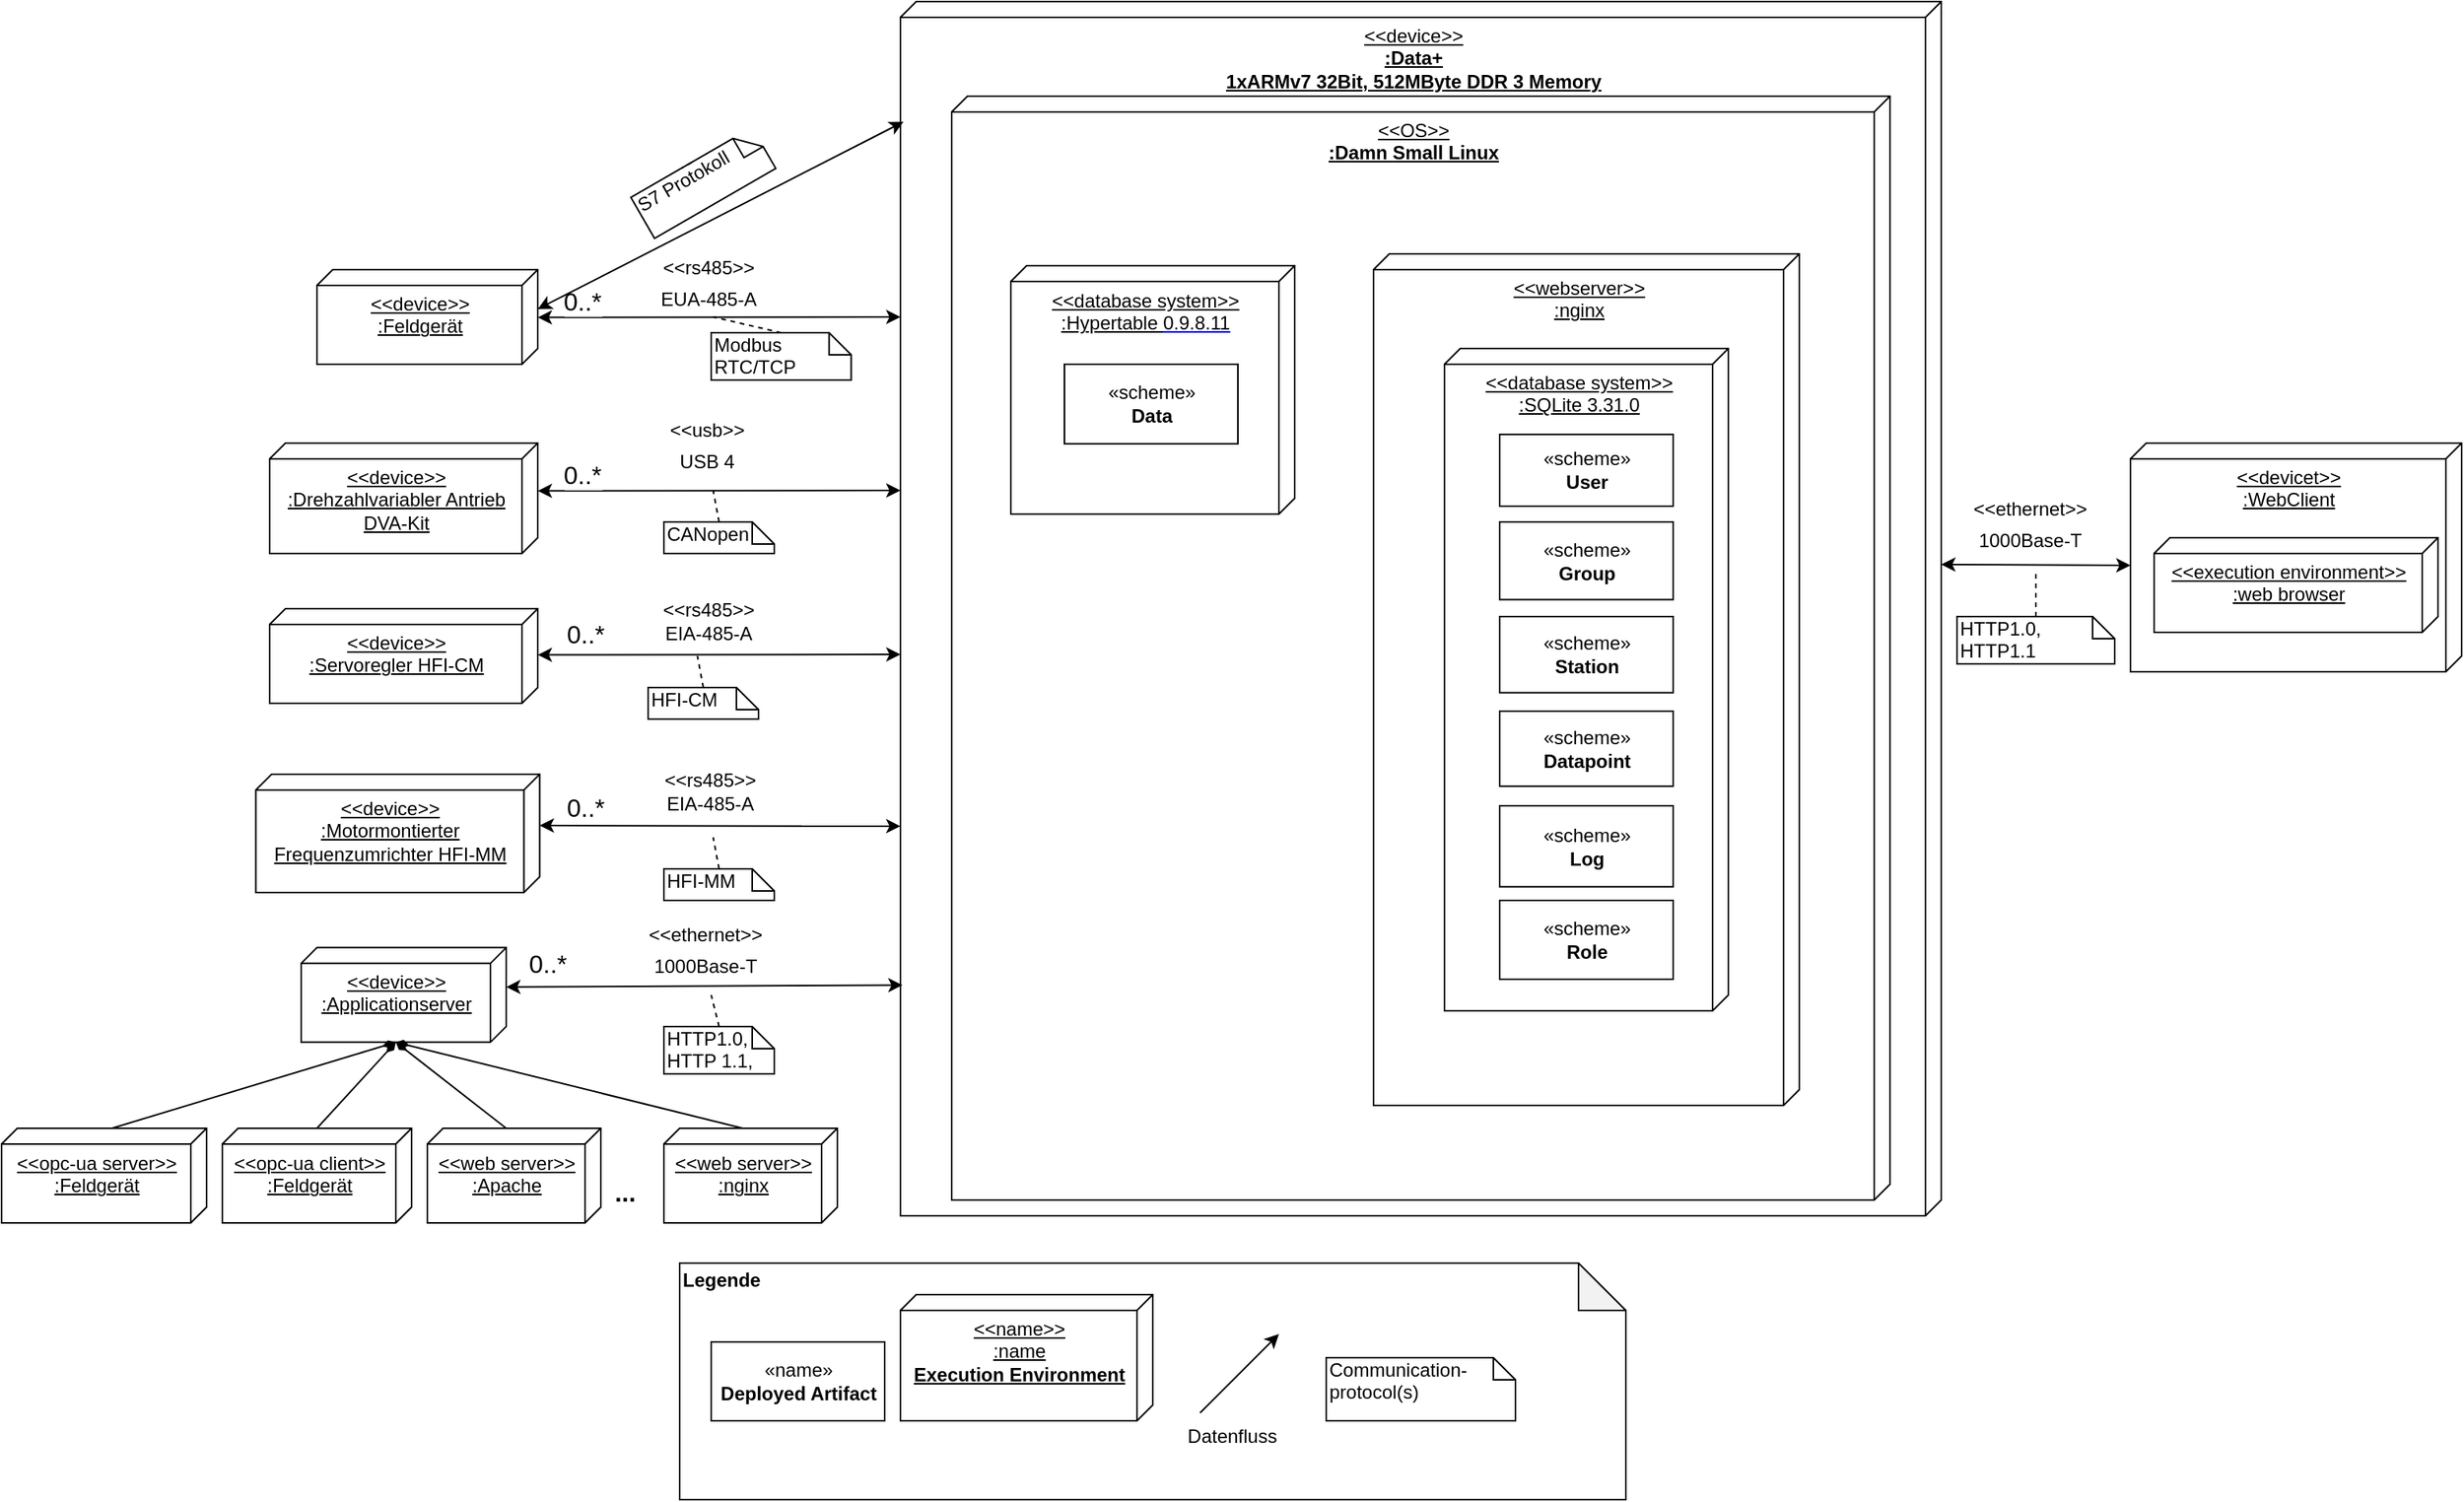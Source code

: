 <mxfile version="12.9.3" type="device"><diagram id="WbJQ81JiKNQJ0b0LoCha" name="Page-1"><mxGraphModel dx="2168" dy="2038" grid="1" gridSize="10" guides="1" tooltips="1" connect="1" arrows="1" fold="1" page="1" pageScale="1" pageWidth="827" pageHeight="1169" math="0" shadow="0"><root><mxCell id="0"/><mxCell id="1" parent="0"/><mxCell id="NmomxtGw4Dba0T2fB8O3-13" value="&lt;div&gt;&amp;lt;&amp;lt;device&amp;gt;&amp;gt;&lt;b&gt;&lt;br&gt;&lt;/b&gt;&lt;/div&gt;&lt;div&gt;&lt;b&gt;:Data+&lt;/b&gt;&lt;/div&gt;&lt;div&gt;&lt;b&gt;1xARMv7 32Bit, 512MByte DDR 3 Memory&lt;/b&gt;&lt;br&gt;&lt;/div&gt;" style="verticalAlign=top;align=center;spacingTop=8;spacingLeft=2;spacingRight=12;shape=cube;size=10;direction=south;fontStyle=4;html=1;" parent="1" vertex="1"><mxGeometry x="300" y="-160" width="660" height="770" as="geometry"/></mxCell><mxCell id="wvnv_QGQS3xqKiFbsUly-23" value="&lt;div&gt;&amp;lt;&amp;lt;OS&amp;gt;&amp;gt;&lt;b&gt;&lt;br&gt;&lt;/b&gt;&lt;/div&gt;&lt;div&gt;&lt;b&gt;:Damn Small Linux&lt;/b&gt;&lt;br&gt;&lt;/div&gt;" style="verticalAlign=top;align=center;spacingTop=8;spacingLeft=2;spacingRight=12;shape=cube;size=10;direction=south;fontStyle=4;html=1;" parent="1" vertex="1"><mxGeometry x="332.5" y="-100" width="595" height="700" as="geometry"/></mxCell><mxCell id="NmomxtGw4Dba0T2fB8O3-66" value="&lt;div&gt;&amp;lt;&amp;lt;webserver&amp;gt;&amp;gt;&lt;/div&gt;&lt;div&gt;:nginx&lt;br&gt;&lt;/div&gt;" style="verticalAlign=top;align=center;spacingTop=8;spacingLeft=2;spacingRight=12;shape=cube;size=10;direction=south;fontStyle=4;html=1;" parent="1" vertex="1"><mxGeometry x="600" width="270" height="540" as="geometry"/></mxCell><mxCell id="wvnv_QGQS3xqKiFbsUly-34" value="" style="group" parent="1" vertex="1" connectable="0"><mxGeometry x="160" y="640" width="600" height="150" as="geometry"/></mxCell><mxCell id="wvnv_QGQS3xqKiFbsUly-8" value="&lt;div align=&quot;left&quot;&gt;&lt;b&gt;Legende&lt;br&gt;&lt;/b&gt;&lt;/div&gt;&lt;div align=&quot;left&quot;&gt;&lt;b&gt;&lt;br&gt;&lt;/b&gt;&lt;/div&gt;&lt;div align=&quot;left&quot;&gt;&lt;b&gt;&lt;br&gt;&lt;/b&gt;&lt;/div&gt;&lt;div&gt;&lt;br&gt;&lt;/div&gt;&lt;div&gt;&lt;br&gt;&lt;/div&gt;&lt;div&gt;&lt;br&gt;&lt;/div&gt;&lt;div&gt;&lt;br&gt;&lt;/div&gt;&lt;div&gt;&lt;br&gt;&lt;/div&gt;&lt;div&gt;&lt;br&gt;&lt;/div&gt;&lt;div&gt;&lt;br&gt;&lt;/div&gt;" style="shape=note;whiteSpace=wrap;html=1;backgroundOutline=1;darkOpacity=0.05;align=left;" parent="wvnv_QGQS3xqKiFbsUly-34" vertex="1"><mxGeometry width="600" height="150" as="geometry"/></mxCell><mxCell id="wvnv_QGQS3xqKiFbsUly-16" value="" style="endArrow=classic;html=1;" parent="wvnv_QGQS3xqKiFbsUly-34" edge="1"><mxGeometry width="50" height="50" relative="1" as="geometry"><mxPoint x="330" y="95" as="sourcePoint"/><mxPoint x="380" y="45" as="targetPoint"/></mxGeometry></mxCell><mxCell id="wvnv_QGQS3xqKiFbsUly-17" value="Datenfluss" style="text;html=1;align=center;verticalAlign=middle;resizable=0;points=[];labelBackgroundColor=#ffffff;" parent="wvnv_QGQS3xqKiFbsUly-16" vertex="1" connectable="0"><mxGeometry x="0.36" y="-3" relative="1" as="geometry"><mxPoint x="-16.06" y="46.82" as="offset"/></mxGeometry></mxCell><mxCell id="wvnv_QGQS3xqKiFbsUly-32" value="«name»&lt;br&gt;&lt;b&gt;Deployed Artifact&lt;br&gt;&lt;/b&gt;" style="html=1;align=center;" parent="wvnv_QGQS3xqKiFbsUly-34" vertex="1"><mxGeometry x="20" y="50" width="110" height="50" as="geometry"/></mxCell><mxCell id="wvnv_QGQS3xqKiFbsUly-33" value="&lt;div&gt;&amp;lt;&amp;lt;name&amp;gt;&amp;gt;&lt;/div&gt;&lt;div&gt;:name&lt;br&gt;&lt;/div&gt;&lt;div&gt;&lt;b&gt;Execution Environment&lt;/b&gt;&lt;br&gt;&lt;/div&gt;" style="verticalAlign=top;align=center;spacingTop=8;spacingLeft=2;spacingRight=12;shape=cube;size=10;direction=south;fontStyle=4;html=1;" parent="wvnv_QGQS3xqKiFbsUly-34" vertex="1"><mxGeometry x="140" y="20" width="160" height="80" as="geometry"/></mxCell><mxCell id="NmomxtGw4Dba0T2fB8O3-16" value="Communication-protocol(s)" style="shape=note;whiteSpace=wrap;html=1;size=14;verticalAlign=top;align=left;spacingTop=-6;" parent="wvnv_QGQS3xqKiFbsUly-34" vertex="1"><mxGeometry x="410" y="60" width="120" height="40" as="geometry"/></mxCell><mxCell id="NmomxtGw4Dba0T2fB8O3-10" style="edgeStyle=none;rounded=0;orthogonalLoop=1;jettySize=auto;html=1;exitX=0;exitY=0;exitDx=25;exitDy=0;exitPerimeter=0;entryX=0.81;entryY=0.998;entryDx=0;entryDy=0;entryPerimeter=0;endArrow=classic;endFill=1;fontSize=16;startArrow=classic;startFill=1;" parent="1" source="NmomxtGw4Dba0T2fB8O3-1" target="NmomxtGw4Dba0T2fB8O3-13" edge="1"><mxGeometry relative="1" as="geometry"/></mxCell><mxCell id="NmomxtGw4Dba0T2fB8O3-11" value="&lt;div&gt;&lt;font style=&quot;font-size: 12px&quot;&gt;&amp;lt;&amp;lt;ethernet&amp;gt;&amp;gt;&lt;/font&gt;&lt;/div&gt;&lt;div&gt;&lt;font style=&quot;font-size: 12px&quot;&gt;1000Base-T&lt;br&gt;&lt;/font&gt;&lt;/div&gt;" style="text;html=1;align=center;verticalAlign=middle;resizable=0;points=[];labelBackgroundColor=#ffffff;fontSize=16;" parent="NmomxtGw4Dba0T2fB8O3-10" vertex="1" connectable="0"><mxGeometry x="-0.149" y="3" relative="1" as="geometry"><mxPoint x="19" y="-21.89" as="offset"/></mxGeometry></mxCell><mxCell id="NmomxtGw4Dba0T2fB8O3-12" value="" style="endArrow=none;dashed=1;html=1;fontSize=16;exitX=0.5;exitY=0;exitDx=0;exitDy=0;exitPerimeter=0;" parent="1" source="wvnv_QGQS3xqKiFbsUly-22" edge="1"><mxGeometry width="50" height="50" relative="1" as="geometry"><mxPoint x="130" y="540" as="sourcePoint"/><mxPoint x="180" y="470" as="targetPoint"/></mxGeometry></mxCell><mxCell id="NmomxtGw4Dba0T2fB8O3-14" value="" style="group" parent="1" vertex="1" connectable="0"><mxGeometry x="-180" y="439.92" width="430" height="205.08" as="geometry"/></mxCell><mxCell id="NmomxtGw4Dba0T2fB8O3-1" value="&lt;div&gt;&amp;lt;&amp;lt;device&amp;gt;&amp;gt;&lt;/div&gt;&lt;div&gt;:Applicationserver&lt;br&gt;&lt;/div&gt;&lt;div&gt;&lt;br&gt;&lt;/div&gt;" style="verticalAlign=top;align=center;spacingTop=8;spacingLeft=2;spacingRight=12;shape=cube;size=10;direction=south;fontStyle=4;html=1;" parent="NmomxtGw4Dba0T2fB8O3-14" vertex="1"><mxGeometry x="100" width="130" height="60" as="geometry"/></mxCell><mxCell id="NmomxtGw4Dba0T2fB8O3-4" style="rounded=0;orthogonalLoop=1;jettySize=auto;html=1;exitX=0;exitY=0;exitDx=0;exitDy=60;exitPerimeter=0;entryX=0;entryY=0;entryDx=60;entryDy=70;entryPerimeter=0;endArrow=diamondThin;endFill=1;" parent="NmomxtGw4Dba0T2fB8O3-14" source="NmomxtGw4Dba0T2fB8O3-2" target="NmomxtGw4Dba0T2fB8O3-1" edge="1"><mxGeometry relative="1" as="geometry"/></mxCell><mxCell id="NmomxtGw4Dba0T2fB8O3-2" value="&lt;div&gt;&amp;lt;&amp;lt;web server&amp;gt;&amp;gt;&lt;/div&gt;&lt;div&gt;:Apache&lt;br&gt;&lt;/div&gt;&lt;div&gt;&lt;br&gt;&lt;/div&gt;" style="verticalAlign=top;align=center;spacingTop=8;spacingLeft=2;spacingRight=12;shape=cube;size=10;direction=south;fontStyle=4;html=1;" parent="NmomxtGw4Dba0T2fB8O3-14" vertex="1"><mxGeometry x="180" y="114.58" width="110" height="60" as="geometry"/></mxCell><mxCell id="NmomxtGw4Dba0T2fB8O3-5" style="edgeStyle=none;rounded=0;orthogonalLoop=1;jettySize=auto;html=1;exitX=0;exitY=0;exitDx=0;exitDy=60;exitPerimeter=0;entryX=0;entryY=0;entryDx=60;entryDy=70;entryPerimeter=0;endArrow=diamondThin;endFill=1;" parent="NmomxtGw4Dba0T2fB8O3-14" source="NmomxtGw4Dba0T2fB8O3-3" target="NmomxtGw4Dba0T2fB8O3-1" edge="1"><mxGeometry relative="1" as="geometry"/></mxCell><mxCell id="NmomxtGw4Dba0T2fB8O3-3" value="&lt;div&gt;&amp;lt;&amp;lt;web server&amp;gt;&amp;gt;&lt;/div&gt;&lt;div&gt;:nginx&lt;br&gt;&lt;/div&gt;&lt;div&gt;&lt;br&gt;&lt;/div&gt;" style="verticalAlign=top;align=center;spacingTop=8;spacingLeft=2;spacingRight=12;shape=cube;size=10;direction=south;fontStyle=4;html=1;" parent="NmomxtGw4Dba0T2fB8O3-14" vertex="1"><mxGeometry x="330" y="114.58" width="110" height="60" as="geometry"/></mxCell><mxCell id="NmomxtGw4Dba0T2fB8O3-8" value="..." style="text;html=1;align=center;verticalAlign=middle;resizable=0;points=[];autosize=1;strokeWidth=1;fontSize=16;fontStyle=1" parent="NmomxtGw4Dba0T2fB8O3-14" vertex="1"><mxGeometry x="290" y="144.58" width="30" height="20" as="geometry"/></mxCell><mxCell id="NmomxtGw4Dba0T2fB8O3-44" value="0..*" style="text;html=1;align=center;verticalAlign=middle;resizable=0;points=[];labelBackgroundColor=#ffffff;fontSize=16;" parent="NmomxtGw4Dba0T2fB8O3-14" vertex="1" connectable="0"><mxGeometry x="259.999" y="9.998" as="geometry"><mxPoint x="-4" y="-0.23" as="offset"/></mxGeometry></mxCell><mxCell id="wvnv_QGQS3xqKiFbsUly-22" value="&lt;div&gt;HTTP1.0, &lt;br&gt;&lt;/div&gt;&lt;div&gt;HTTP 1.1,&lt;/div&gt;" style="shape=note;whiteSpace=wrap;html=1;size=14;verticalAlign=top;align=left;spacingTop=-6;" parent="NmomxtGw4Dba0T2fB8O3-14" vertex="1"><mxGeometry x="330" y="50.08" width="70" height="30" as="geometry"/></mxCell><mxCell id="NmomxtGw4Dba0T2fB8O3-17" value="&lt;div&gt;&amp;lt;&amp;lt;device&amp;gt;&amp;gt;&lt;/div&gt;&lt;div&gt;:Servoregler HFI-CM&lt;br&gt;&lt;/div&gt;&lt;div&gt;&lt;br&gt;&lt;/div&gt;&lt;div&gt;&lt;br&gt;&lt;/div&gt;" style="verticalAlign=top;align=center;spacingTop=8;spacingLeft=2;spacingRight=12;shape=cube;size=10;direction=south;fontStyle=4;html=1;" parent="1" vertex="1"><mxGeometry x="-100" y="225" width="170" height="60" as="geometry"/></mxCell><mxCell id="NmomxtGw4Dba0T2fB8O3-18" value="&lt;div&gt;&amp;lt;&amp;lt;device&amp;gt;&amp;gt;&lt;/div&gt;&lt;div&gt;:Motormontierter &lt;br&gt;&lt;/div&gt;&lt;div&gt;Frequenzumrichter HFI-MM&lt;br&gt;&lt;/div&gt;&lt;div&gt;&lt;br&gt;&lt;/div&gt;&lt;div&gt;&lt;br&gt;&lt;/div&gt;" style="verticalAlign=top;align=center;spacingTop=8;spacingLeft=2;spacingRight=12;shape=cube;size=10;direction=south;fontStyle=4;html=1;" parent="1" vertex="1"><mxGeometry x="-108.76" y="330" width="180" height="75" as="geometry"/></mxCell><mxCell id="NmomxtGw4Dba0T2fB8O3-20" style="edgeStyle=none;rounded=0;orthogonalLoop=1;jettySize=auto;html=1;exitX=0;exitY=0;exitDx=32.5;exitDy=0;exitPerimeter=0;endArrow=classic;endFill=1;fontSize=16;startArrow=classic;startFill=1;entryX=0.561;entryY=1.002;entryDx=0;entryDy=0;entryPerimeter=0;" parent="1" source="NmomxtGw4Dba0T2fB8O3-18" edge="1"><mxGeometry relative="1" as="geometry"><mxPoint x="20" y="367.26" as="sourcePoint"/><mxPoint x="300" y="362.94" as="targetPoint"/></mxGeometry></mxCell><mxCell id="NmomxtGw4Dba0T2fB8O3-21" value="&lt;div&gt;&lt;font style=&quot;font-size: 12px&quot;&gt;&amp;lt;&amp;lt;&lt;/font&gt;&lt;font style=&quot;font-size: 12px&quot;&gt;&lt;font style=&quot;font-size: 12px&quot;&gt;rs485&lt;/font&gt;&amp;gt;&amp;gt;&lt;/font&gt;&lt;br&gt;&lt;div style=&quot;font-size: 12px&quot;&gt;EIA-485-A&lt;/div&gt;&lt;/div&gt;" style="text;html=1;align=center;verticalAlign=middle;resizable=0;points=[];labelBackgroundColor=#ffffff;fontSize=16;" parent="NmomxtGw4Dba0T2fB8O3-20" vertex="1" connectable="0"><mxGeometry x="-0.149" y="3" relative="1" as="geometry"><mxPoint x="10.04" y="-20.65" as="offset"/></mxGeometry></mxCell><mxCell id="NmomxtGw4Dba0T2fB8O3-22" style="edgeStyle=none;rounded=0;orthogonalLoop=1;jettySize=auto;html=1;exitX=0;exitY=0;exitDx=25;exitDy=0;exitPerimeter=0;endArrow=classic;endFill=1;fontSize=16;startArrow=classic;startFill=1;" parent="1" edge="1"><mxGeometry relative="1" as="geometry"><mxPoint x="70" y="254.26" as="sourcePoint"/><mxPoint x="300" y="254" as="targetPoint"/></mxGeometry></mxCell><mxCell id="NmomxtGw4Dba0T2fB8O3-23" value="&lt;div&gt;&lt;font style=&quot;font-size: 12px&quot;&gt;&amp;lt;&amp;lt;&lt;/font&gt;&lt;font style=&quot;font-size: 12px&quot;&gt;&lt;font style=&quot;font-size: 12px&quot;&gt;&lt;font style=&quot;font-size: 12px&quot;&gt;rs485&lt;/font&gt;&lt;/font&gt;&amp;gt;&amp;gt;&lt;/font&gt;&lt;/div&gt;&lt;div style=&quot;font-size: 12px&quot;&gt;EIA-485-A&lt;/div&gt;" style="text;html=1;align=center;verticalAlign=middle;resizable=0;points=[];labelBackgroundColor=#ffffff;fontSize=16;" parent="NmomxtGw4Dba0T2fB8O3-22" vertex="1" connectable="0"><mxGeometry x="-0.149" y="3" relative="1" as="geometry"><mxPoint x="10.04" y="-20.65" as="offset"/></mxGeometry></mxCell><mxCell id="NmomxtGw4Dba0T2fB8O3-24" value="&lt;div&gt;&amp;lt;&amp;lt;device&amp;gt;&amp;gt;&lt;/div&gt;&lt;div&gt;:Drehzahlvariabler Antrieb&lt;/div&gt;&lt;div&gt; DVA-Kit&lt;br&gt;&lt;/div&gt;&lt;div&gt;&lt;br&gt;&lt;/div&gt;&lt;div&gt;&lt;br&gt;&lt;/div&gt;" style="verticalAlign=top;align=center;spacingTop=8;spacingLeft=2;spacingRight=12;shape=cube;size=10;direction=south;fontStyle=4;html=1;" parent="1" vertex="1"><mxGeometry x="-100" y="120" width="170" height="70" as="geometry"/></mxCell><mxCell id="NmomxtGw4Dba0T2fB8O3-25" style="edgeStyle=none;rounded=0;orthogonalLoop=1;jettySize=auto;html=1;exitX=0;exitY=0;exitDx=25;exitDy=0;exitPerimeter=0;endArrow=classic;endFill=1;fontSize=16;startArrow=classic;startFill=1;" parent="1" edge="1"><mxGeometry relative="1" as="geometry"><mxPoint x="70" y="150.26" as="sourcePoint"/><mxPoint x="300" y="150" as="targetPoint"/></mxGeometry></mxCell><mxCell id="NmomxtGw4Dba0T2fB8O3-26" value="&lt;div&gt;&lt;font style=&quot;font-size: 12px&quot;&gt;&amp;lt;&amp;lt;usb&lt;/font&gt;&lt;font style=&quot;font-size: 12px&quot;&gt;&amp;gt;&amp;gt;&lt;/font&gt;&lt;/div&gt;&lt;div&gt;&lt;font style=&quot;font-size: 12px&quot;&gt;USB 4&lt;br&gt;&lt;/font&gt;&lt;/div&gt;" style="text;html=1;align=center;verticalAlign=middle;resizable=0;points=[];labelBackgroundColor=#ffffff;fontSize=16;" parent="NmomxtGw4Dba0T2fB8O3-25" vertex="1" connectable="0"><mxGeometry x="-0.149" y="3" relative="1" as="geometry"><mxPoint x="8.8" y="-27.15" as="offset"/></mxGeometry></mxCell><mxCell id="NmomxtGw4Dba0T2fB8O3-41" value="0..*" style="text;html=1;align=center;verticalAlign=middle;resizable=0;points=[];labelBackgroundColor=#ffffff;fontSize=16;" parent="NmomxtGw4Dba0T2fB8O3-25" vertex="1" connectable="0"><mxGeometry x="-0.756" y="1" relative="1" as="geometry"><mxPoint y="-9.23" as="offset"/></mxGeometry></mxCell><mxCell id="NmomxtGw4Dba0T2fB8O3-31" value="HFI-MM" style="shape=note;whiteSpace=wrap;html=1;size=14;verticalAlign=top;align=left;spacingTop=-6;" parent="1" vertex="1"><mxGeometry x="150" y="390" width="70" height="20" as="geometry"/></mxCell><mxCell id="NmomxtGw4Dba0T2fB8O3-32" value="" style="endArrow=none;dashed=1;html=1;fontSize=16;exitX=0.5;exitY=0;exitDx=0;exitDy=0;exitPerimeter=0;" parent="1" source="NmomxtGw4Dba0T2fB8O3-31" edge="1"><mxGeometry width="50" height="50" relative="1" as="geometry"><mxPoint x="131.24" y="440" as="sourcePoint"/><mxPoint x="181.24" y="370" as="targetPoint"/></mxGeometry></mxCell><mxCell id="NmomxtGw4Dba0T2fB8O3-36" value="HFI-CM" style="shape=note;whiteSpace=wrap;html=1;size=14;verticalAlign=top;align=left;spacingTop=-6;" parent="1" vertex="1"><mxGeometry x="140" y="275" width="70" height="20" as="geometry"/></mxCell><mxCell id="NmomxtGw4Dba0T2fB8O3-37" value="" style="endArrow=none;dashed=1;html=1;fontSize=16;exitX=0.5;exitY=0;exitDx=0;exitDy=0;exitPerimeter=0;" parent="1" source="NmomxtGw4Dba0T2fB8O3-36" edge="1"><mxGeometry width="50" height="50" relative="1" as="geometry"><mxPoint x="121.24" y="325" as="sourcePoint"/><mxPoint x="171.24" y="255" as="targetPoint"/></mxGeometry></mxCell><mxCell id="NmomxtGw4Dba0T2fB8O3-38" value="CANopen" style="shape=note;whiteSpace=wrap;html=1;size=14;verticalAlign=top;align=left;spacingTop=-6;" parent="1" vertex="1"><mxGeometry x="150" y="170" width="70" height="20" as="geometry"/></mxCell><mxCell id="NmomxtGw4Dba0T2fB8O3-39" value="" style="endArrow=none;dashed=1;html=1;fontSize=16;exitX=0.5;exitY=0;exitDx=0;exitDy=0;exitPerimeter=0;" parent="1" source="NmomxtGw4Dba0T2fB8O3-38" edge="1"><mxGeometry width="50" height="50" relative="1" as="geometry"><mxPoint x="131.24" y="220" as="sourcePoint"/><mxPoint x="181.24" y="150" as="targetPoint"/></mxGeometry></mxCell><mxCell id="NmomxtGw4Dba0T2fB8O3-42" value="0..*" style="text;html=1;align=center;verticalAlign=middle;resizable=0;points=[];labelBackgroundColor=#ffffff;fontSize=16;" parent="1" vertex="1" connectable="0"><mxGeometry x="99.999" y="249.998" as="geometry"><mxPoint y="-9.23" as="offset"/></mxGeometry></mxCell><mxCell id="NmomxtGw4Dba0T2fB8O3-43" value="0..*" style="text;html=1;align=center;verticalAlign=middle;resizable=0;points=[];labelBackgroundColor=#ffffff;fontSize=16;" parent="1" vertex="1" connectable="0"><mxGeometry x="99.999" y="359.998" as="geometry"><mxPoint y="-9.23" as="offset"/></mxGeometry></mxCell><mxCell id="NmomxtGw4Dba0T2fB8O3-46" value="&lt;div&gt;&amp;lt;&amp;lt;opc-ua client&amp;gt;&amp;gt;&lt;/div&gt;&lt;div&gt;:Feldgerät&lt;br&gt;&lt;/div&gt;&lt;div&gt;&lt;br&gt;&lt;/div&gt;" style="verticalAlign=top;align=center;spacingTop=8;spacingLeft=2;spacingRight=12;shape=cube;size=10;direction=south;fontStyle=4;html=1;" parent="1" vertex="1"><mxGeometry x="-130" y="554.5" width="120" height="60" as="geometry"/></mxCell><mxCell id="NmomxtGw4Dba0T2fB8O3-48" style="rounded=0;orthogonalLoop=1;jettySize=auto;html=1;exitX=0;exitY=0;exitDx=0;exitDy=60;exitPerimeter=0;endArrow=diamondThin;endFill=1;entryX=0;entryY=0;entryDx=60;entryDy=70;entryPerimeter=0;" parent="1" source="NmomxtGw4Dba0T2fB8O3-46" target="NmomxtGw4Dba0T2fB8O3-1" edge="1"><mxGeometry relative="1" as="geometry"><mxPoint x="-400" y="505" as="sourcePoint"/><mxPoint x="-280" y="495" as="targetPoint"/></mxGeometry></mxCell><mxCell id="NmomxtGw4Dba0T2fB8O3-45" value="&lt;div&gt;&amp;lt;&amp;lt;opc-ua server&amp;gt;&amp;gt;&lt;/div&gt;&lt;div&gt;:Feldgerät&lt;br&gt;&lt;/div&gt;&lt;div&gt;&lt;br&gt;&lt;/div&gt;" style="verticalAlign=top;align=center;spacingTop=8;spacingLeft=2;spacingRight=12;shape=cube;size=10;direction=south;fontStyle=4;html=1;" parent="1" vertex="1"><mxGeometry x="-270" y="554.5" width="130" height="60" as="geometry"/></mxCell><mxCell id="NmomxtGw4Dba0T2fB8O3-50" style="rounded=0;orthogonalLoop=1;jettySize=auto;html=1;exitX=0;exitY=0;exitDx=0;exitDy=60;exitPerimeter=0;endArrow=diamondThin;endFill=1;entryX=0;entryY=0;entryDx=60;entryDy=70;entryPerimeter=0;" parent="1" source="NmomxtGw4Dba0T2fB8O3-45" target="NmomxtGw4Dba0T2fB8O3-1" edge="1"><mxGeometry relative="1" as="geometry"><mxPoint x="-550" y="505" as="sourcePoint"/><mxPoint x="-280" y="495" as="targetPoint"/></mxGeometry></mxCell><mxCell id="NmomxtGw4Dba0T2fB8O3-52" value="&lt;div&gt;&amp;lt;&amp;lt;device&amp;gt;&amp;gt;&lt;/div&gt;&lt;div&gt;:Feldgerät&lt;br&gt;&lt;/div&gt;&lt;div&gt;&lt;br&gt;&lt;/div&gt;" style="verticalAlign=top;align=center;spacingTop=8;spacingLeft=2;spacingRight=12;shape=cube;size=10;direction=south;fontStyle=4;html=1;" parent="1" vertex="1"><mxGeometry x="-70.0" y="10" width="140" height="60" as="geometry"/></mxCell><mxCell id="NmomxtGw4Dba0T2fB8O3-55" style="edgeStyle=none;rounded=0;orthogonalLoop=1;jettySize=auto;html=1;exitX=0;exitY=0;exitDx=25;exitDy=0;exitPerimeter=0;endArrow=classic;endFill=1;fontSize=16;startArrow=classic;startFill=1;" parent="1" edge="1"><mxGeometry relative="1" as="geometry"><mxPoint x="70" y="40.26" as="sourcePoint"/><mxPoint x="300" y="40" as="targetPoint"/></mxGeometry></mxCell><mxCell id="NmomxtGw4Dba0T2fB8O3-56" value="&lt;div&gt;&lt;font style=&quot;font-size: 12px&quot;&gt;&amp;lt;&amp;lt;rs485&lt;/font&gt;&lt;font style=&quot;font-size: 12px&quot;&gt;&amp;gt;&amp;gt;&lt;/font&gt;&lt;/div&gt;&lt;div&gt;&lt;font style=&quot;font-size: 12px&quot;&gt;EUA-485-A&lt;br&gt;&lt;/font&gt;&lt;/div&gt;" style="text;html=1;align=center;verticalAlign=middle;resizable=0;points=[];labelBackgroundColor=#ffffff;fontSize=16;" parent="NmomxtGw4Dba0T2fB8O3-55" vertex="1" connectable="0"><mxGeometry x="-0.149" y="3" relative="1" as="geometry"><mxPoint x="10.04" y="-20.65" as="offset"/></mxGeometry></mxCell><mxCell id="NmomxtGw4Dba0T2fB8O3-57" value="0..*" style="text;html=1;align=center;verticalAlign=middle;resizable=0;points=[];labelBackgroundColor=#ffffff;fontSize=16;" parent="NmomxtGw4Dba0T2fB8O3-55" vertex="1" connectable="0"><mxGeometry x="-0.756" y="1" relative="1" as="geometry"><mxPoint y="-9.23" as="offset"/></mxGeometry></mxCell><mxCell id="NmomxtGw4Dba0T2fB8O3-58" value="Modbus RTC/TCP" style="shape=note;whiteSpace=wrap;html=1;size=14;verticalAlign=top;align=left;spacingTop=-6;" parent="1" vertex="1"><mxGeometry x="180" y="50" width="88.76" height="30" as="geometry"/></mxCell><mxCell id="NmomxtGw4Dba0T2fB8O3-59" value="" style="endArrow=none;dashed=1;html=1;fontSize=16;exitX=0.5;exitY=0;exitDx=0;exitDy=0;exitPerimeter=0;" parent="1" source="NmomxtGw4Dba0T2fB8O3-58" edge="1"><mxGeometry width="50" height="50" relative="1" as="geometry"><mxPoint x="131.24" y="110" as="sourcePoint"/><mxPoint x="181.24" y="40" as="targetPoint"/></mxGeometry></mxCell><mxCell id="NmomxtGw4Dba0T2fB8O3-61" style="edgeStyle=none;rounded=0;orthogonalLoop=1;jettySize=auto;html=1;exitX=0;exitY=0;exitDx=25;exitDy=0;exitPerimeter=0;endArrow=classic;endFill=1;fontSize=16;startArrow=classic;startFill=1;entryX=0.099;entryY=0.997;entryDx=0;entryDy=0;entryPerimeter=0;" parent="1" edge="1" target="NmomxtGw4Dba0T2fB8O3-13" source="NmomxtGw4Dba0T2fB8O3-52"><mxGeometry relative="1" as="geometry"><mxPoint x="70" y="-69.74" as="sourcePoint"/><mxPoint x="300" y="-70" as="targetPoint"/></mxGeometry></mxCell><mxCell id="NmomxtGw4Dba0T2fB8O3-64" value="S7 Protokoll" style="shape=note;whiteSpace=wrap;html=1;size=14;verticalAlign=top;align=left;spacingTop=-6;rotation=-30;" parent="1" vertex="1"><mxGeometry x="130.62" y="-60" width="88.76" height="30" as="geometry"/></mxCell><mxCell id="NmomxtGw4Dba0T2fB8O3-65" value="" style="endArrow=none;dashed=1;html=1;fontSize=16;exitX=0.5;exitY=0;exitDx=0;exitDy=0;exitPerimeter=0;entryX=0;entryY=0;entryDx=37.38;entryDy=0;entryPerimeter=0;" parent="1" source="NmomxtGw4Dba0T2fB8O3-64" edge="1" target="NmomxtGw4Dba0T2fB8O3-64"><mxGeometry width="50" height="50" relative="1" as="geometry"><mxPoint x="131.24" as="sourcePoint"/><mxPoint x="181.24" y="-70" as="targetPoint"/></mxGeometry></mxCell><mxCell id="NmomxtGw4Dba0T2fB8O3-67" value="" style="group" parent="1" vertex="1" connectable="0"><mxGeometry x="370" y="-10" width="180" height="175" as="geometry"/></mxCell><mxCell id="wvnv_QGQS3xqKiFbsUly-24" value="&lt;div&gt;&amp;lt;&amp;lt;database system&amp;gt;&amp;gt;&lt;/div&gt;&lt;div&gt;:Hypertable &lt;a href=&quot;https://hypertable.com/download/09811&quot;&gt;&lt;font color=&quot;#000000&quot;&gt;0.9.8.11&lt;/font&gt;&lt;/a&gt;&lt;/div&gt;&lt;div&gt;&lt;br&gt;&lt;/div&gt;&lt;div&gt;&lt;br&gt;&lt;/div&gt;" style="verticalAlign=top;align=center;spacingTop=8;spacingLeft=2;spacingRight=12;shape=cube;size=10;direction=south;fontStyle=4;html=1;" parent="NmomxtGw4Dba0T2fB8O3-67" vertex="1"><mxGeometry y="17.5" width="180" height="157.5" as="geometry"/></mxCell><mxCell id="wvnv_QGQS3xqKiFbsUly-26" value="«scheme»&lt;br&gt;&lt;b&gt;Data&lt;/b&gt;" style="html=1;align=center;" parent="NmomxtGw4Dba0T2fB8O3-67" vertex="1"><mxGeometry x="34" y="80" width="110" height="50.42" as="geometry"/></mxCell><mxCell id="NmomxtGw4Dba0T2fB8O3-68" value="" style="group" parent="1" vertex="1" connectable="0"><mxGeometry x="645" y="60" width="235" height="490" as="geometry"/></mxCell><mxCell id="wvnv_QGQS3xqKiFbsUly-25" value="&lt;div&gt;&amp;lt;&amp;lt;database system&amp;gt;&amp;gt;&lt;/div&gt;&lt;div&gt;:SQLite 3.31.0&lt;/div&gt;" style="verticalAlign=top;align=center;spacingTop=8;spacingLeft=2;spacingRight=12;shape=cube;size=10;direction=south;fontStyle=4;html=1;" parent="NmomxtGw4Dba0T2fB8O3-68" vertex="1"><mxGeometry width="180" height="420" as="geometry"/></mxCell><mxCell id="wvnv_QGQS3xqKiFbsUly-27" value="«scheme»&lt;br&gt;&lt;b&gt;Group&lt;/b&gt;" style="html=1;align=center;" parent="NmomxtGw4Dba0T2fB8O3-68" vertex="1"><mxGeometry x="35" y="110" width="110" height="49.25" as="geometry"/></mxCell><mxCell id="wvnv_QGQS3xqKiFbsUly-28" value="«scheme»&lt;br&gt;&lt;b&gt;User&lt;/b&gt;" style="html=1;align=center;" parent="NmomxtGw4Dba0T2fB8O3-68" vertex="1"><mxGeometry x="35" y="54.48" width="110" height="45.52" as="geometry"/></mxCell><mxCell id="wvnv_QGQS3xqKiFbsUly-29" value="«scheme»&lt;br&gt;&lt;b&gt;Station&lt;/b&gt;" style="html=1;align=center;" parent="NmomxtGw4Dba0T2fB8O3-68" vertex="1"><mxGeometry x="35" y="170" width="110" height="48.28" as="geometry"/></mxCell><mxCell id="wvnv_QGQS3xqKiFbsUly-30" value="«scheme»&lt;br&gt;&lt;b&gt;Datapoint&lt;/b&gt;" style="html=1;align=center;" parent="NmomxtGw4Dba0T2fB8O3-68" vertex="1"><mxGeometry x="35" y="230" width="110" height="47.61" as="geometry"/></mxCell><mxCell id="wvnv_QGQS3xqKiFbsUly-31" value="«scheme»&lt;br&gt;&lt;b&gt;Log&lt;/b&gt;" style="html=1;align=center;" parent="NmomxtGw4Dba0T2fB8O3-68" vertex="1"><mxGeometry x="35" y="290" width="110" height="51.34" as="geometry"/></mxCell><mxCell id="OsihpOCWEWVV7srIdTBS-3" value="«scheme»&lt;br&gt;&lt;b&gt;Role&lt;/b&gt;" style="html=1;align=center;" parent="NmomxtGw4Dba0T2fB8O3-68" vertex="1"><mxGeometry x="35" y="350" width="110" height="50" as="geometry"/></mxCell><mxCell id="NmomxtGw4Dba0T2fB8O3-75" style="edgeStyle=none;rounded=0;orthogonalLoop=1;jettySize=auto;html=1;entryX=0;entryY=0;entryDx=77.5;entryDy=210;entryPerimeter=0;endArrow=classic;endFill=1;fontSize=16;startArrow=classic;startFill=1;" parent="1" target="NmomxtGw4Dba0T2fB8O3-71" edge="1"><mxGeometry relative="1" as="geometry"><mxPoint x="960" y="197" as="sourcePoint"/><mxPoint x="1030" y="196.89" as="targetPoint"/></mxGeometry></mxCell><mxCell id="NmomxtGw4Dba0T2fB8O3-76" value="&lt;div&gt;&lt;font style=&quot;font-size: 12px&quot;&gt;&amp;lt;&amp;lt;ethernet&amp;gt;&amp;gt;&lt;/font&gt;&lt;/div&gt;&lt;div&gt;&lt;font style=&quot;font-size: 12px&quot;&gt;1000Base-T&lt;br&gt;&lt;/font&gt;&lt;/div&gt;" style="text;html=1;align=center;verticalAlign=middle;resizable=0;points=[];labelBackgroundColor=#ffffff;fontSize=16;" parent="NmomxtGw4Dba0T2fB8O3-75" vertex="1" connectable="0"><mxGeometry x="-0.149" y="3" relative="1" as="geometry"><mxPoint x="4.99" y="-24.21" as="offset"/></mxGeometry></mxCell><mxCell id="NmomxtGw4Dba0T2fB8O3-77" value="" style="group" parent="1" vertex="1" connectable="0"><mxGeometry x="1080" y="120" width="210" height="145" as="geometry"/></mxCell><mxCell id="NmomxtGw4Dba0T2fB8O3-71" value="&lt;div&gt;&amp;lt;&amp;lt;devicet&amp;gt;&amp;gt;&lt;/div&gt;&lt;div&gt;:WebClient&lt;br&gt;&lt;/div&gt;&lt;div&gt;&lt;br&gt;&lt;/div&gt;" style="verticalAlign=top;align=center;spacingTop=8;spacingLeft=2;spacingRight=12;shape=cube;size=10;direction=south;fontStyle=4;html=1;" parent="NmomxtGw4Dba0T2fB8O3-77" vertex="1"><mxGeometry width="210" height="145" as="geometry"/></mxCell><mxCell id="NmomxtGw4Dba0T2fB8O3-15" value="&lt;div&gt;&amp;lt;&amp;lt;execution environment&amp;gt;&amp;gt;&lt;/div&gt;&lt;div&gt;:web browser&lt;/div&gt;&lt;div&gt;&lt;br&gt;&lt;/div&gt;" style="verticalAlign=top;align=center;spacingTop=8;spacingLeft=2;spacingRight=12;shape=cube;size=10;direction=south;fontStyle=4;html=1;" parent="NmomxtGw4Dba0T2fB8O3-77" vertex="1"><mxGeometry x="15" y="60" width="180" height="60" as="geometry"/></mxCell><mxCell id="NmomxtGw4Dba0T2fB8O3-78" value="HTTP1.0, HTTP1.1" style="shape=note;whiteSpace=wrap;html=1;size=14;verticalAlign=top;align=left;spacingTop=-6;" parent="1" vertex="1"><mxGeometry x="970" y="230" width="100" height="30" as="geometry"/></mxCell><mxCell id="NmomxtGw4Dba0T2fB8O3-80" value="" style="endArrow=none;dashed=1;html=1;fontSize=16;" parent="1" edge="1"><mxGeometry width="50" height="50" relative="1" as="geometry"><mxPoint x="1020" y="230" as="sourcePoint"/><mxPoint x="1020" y="200" as="targetPoint"/></mxGeometry></mxCell></root></mxGraphModel></diagram></mxfile>